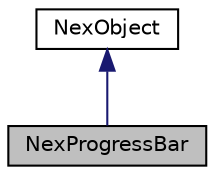 digraph "NexProgressBar"
{
  edge [fontname="Helvetica",fontsize="10",labelfontname="Helvetica",labelfontsize="10"];
  node [fontname="Helvetica",fontsize="10",shape=record];
  Node1 [label="NexProgressBar",height=0.2,width=0.4,color="black", fillcolor="grey75", style="filled" fontcolor="black"];
  Node2 -> Node1 [dir="back",color="midnightblue",fontsize="10",style="solid",fontname="Helvetica"];
  Node2 [label="NexObject",height=0.2,width=0.4,color="black", fillcolor="white", style="filled",URL="$class_nex_object.html",tooltip="Root class of all Nextion components. "];
}
